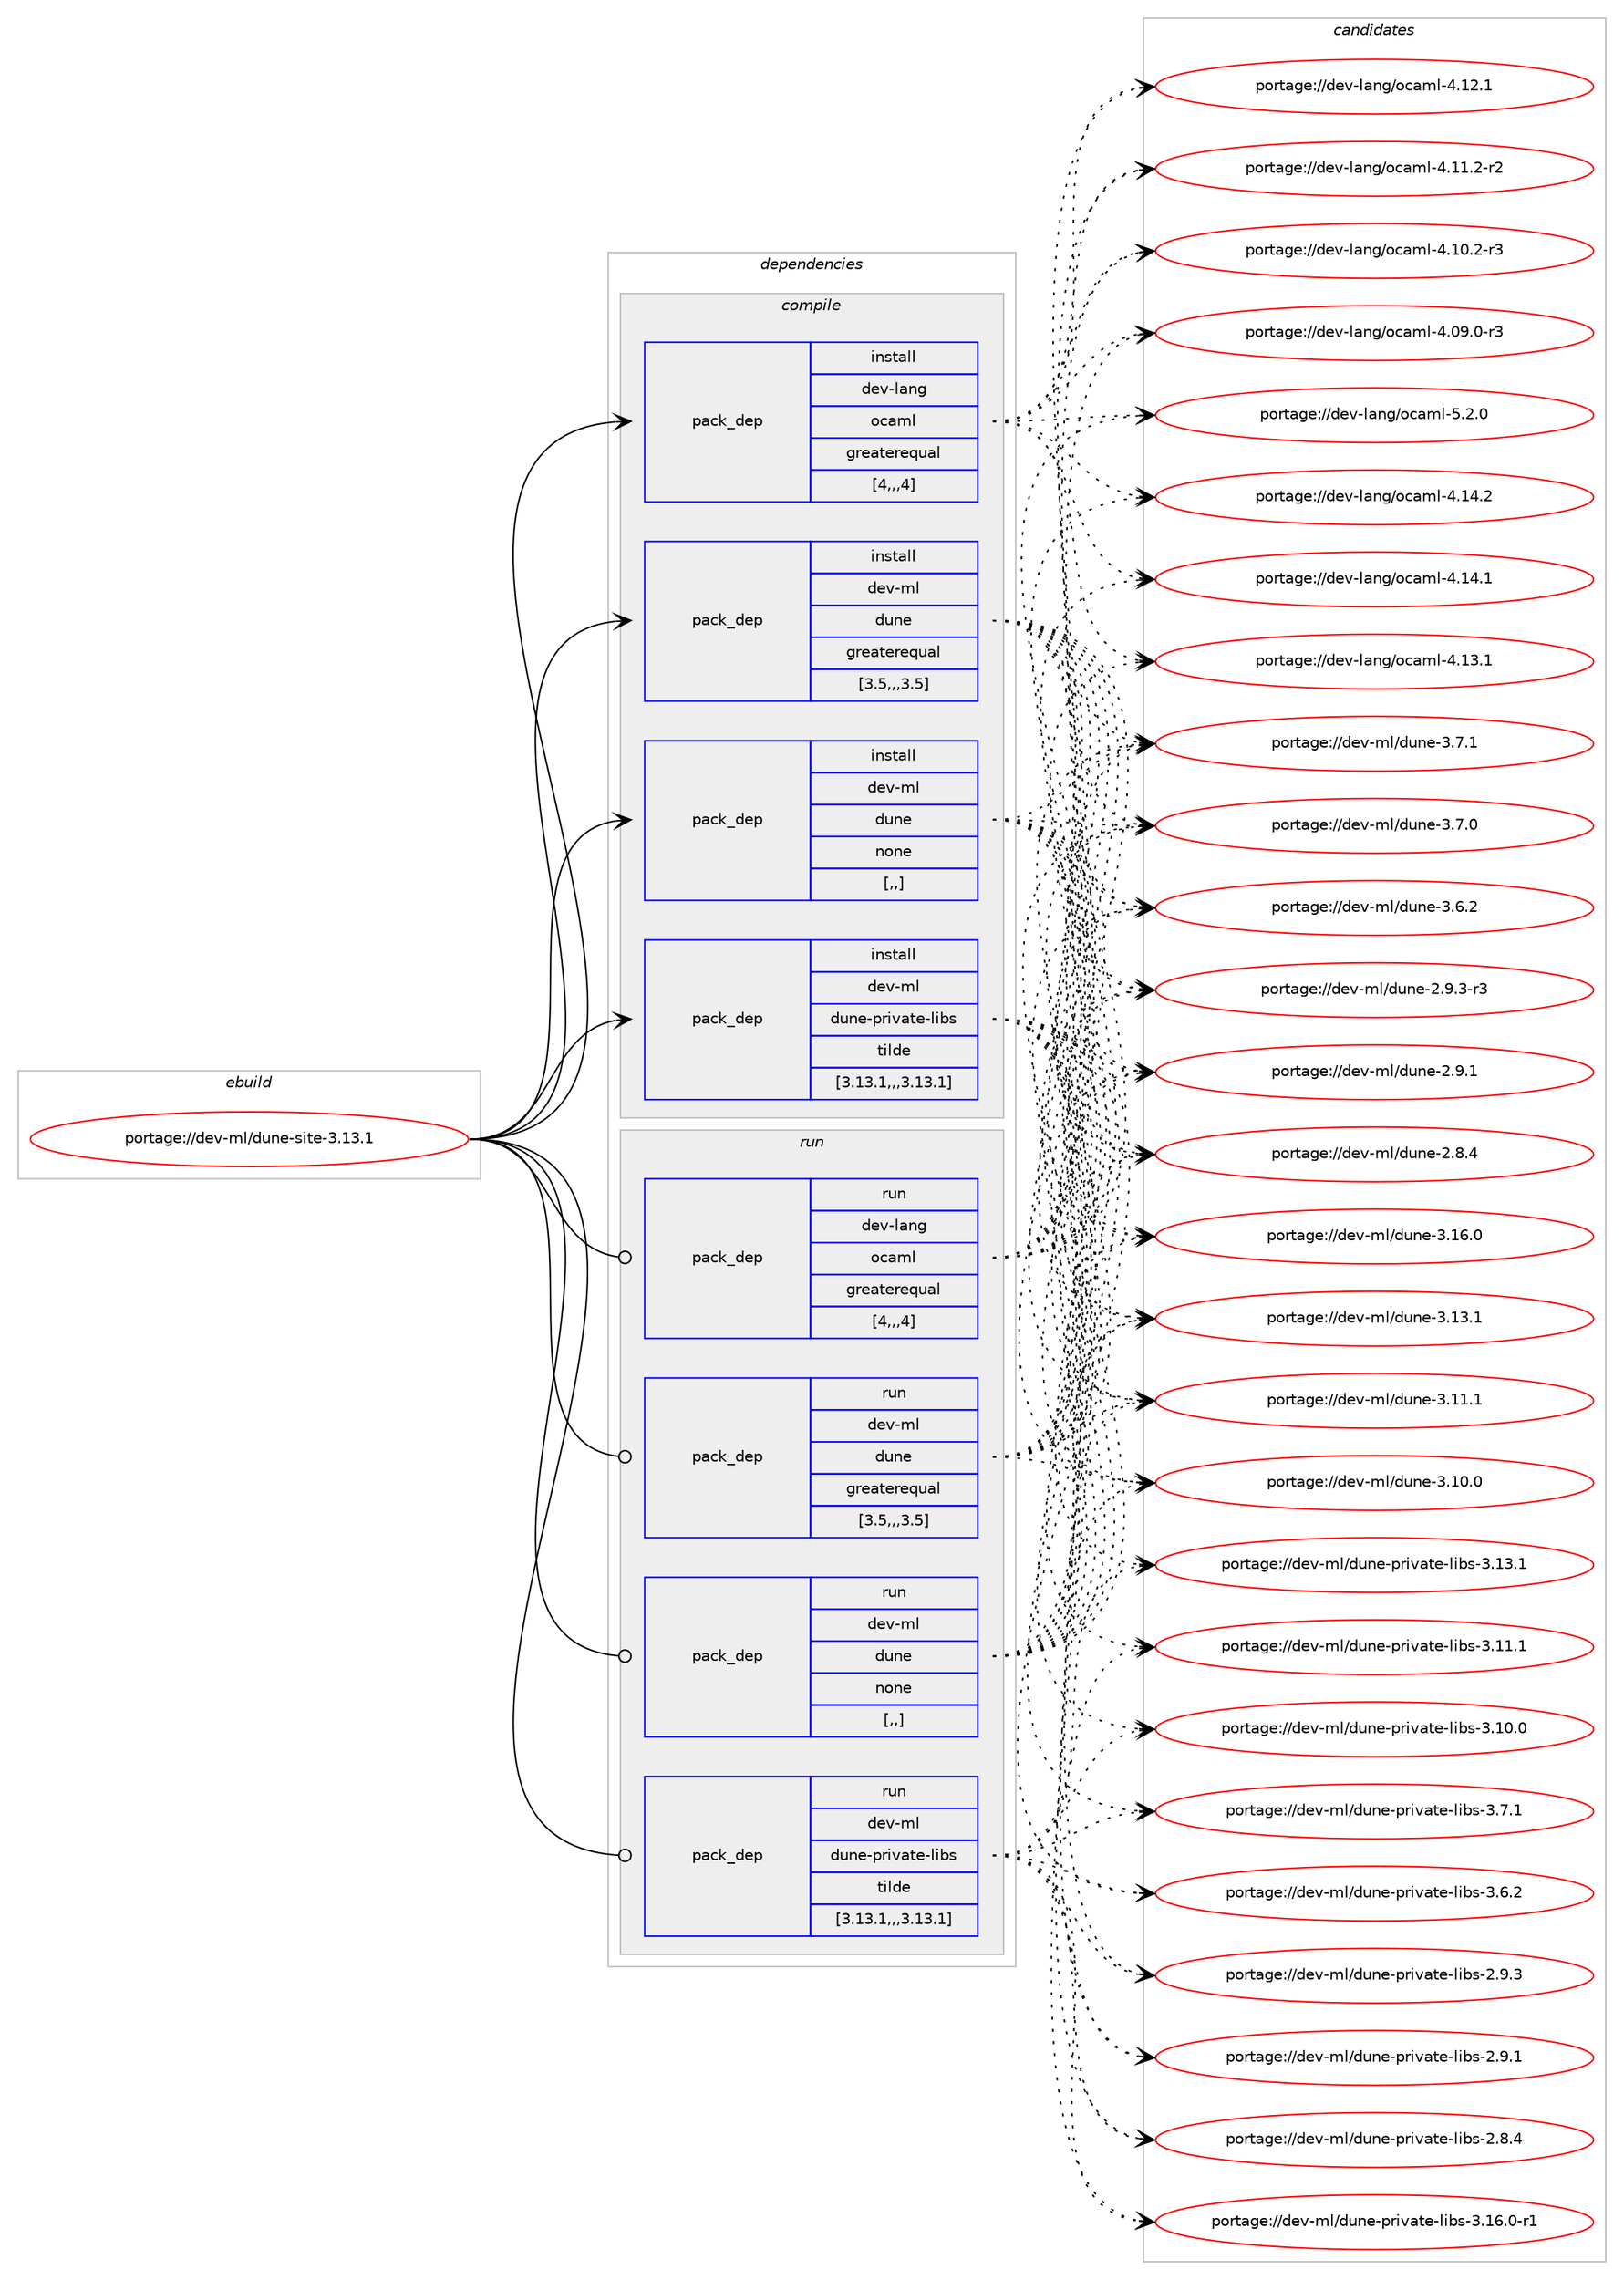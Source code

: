 digraph prolog {

# *************
# Graph options
# *************

newrank=true;
concentrate=true;
compound=true;
graph [rankdir=LR,fontname=Helvetica,fontsize=10,ranksep=1.5];#, ranksep=2.5, nodesep=0.2];
edge  [arrowhead=vee];
node  [fontname=Helvetica,fontsize=10];

# **********
# The ebuild
# **********

subgraph cluster_leftcol {
color=gray;
label=<<i>ebuild</i>>;
id [label="portage://dev-ml/dune-site-3.13.1", color=red, width=4, href="../dev-ml/dune-site-3.13.1.svg"];
}

# ****************
# The dependencies
# ****************

subgraph cluster_midcol {
color=gray;
label=<<i>dependencies</i>>;
subgraph cluster_compile {
fillcolor="#eeeeee";
style=filled;
label=<<i>compile</i>>;
subgraph pack88724 {
dependency119245 [label=<<TABLE BORDER="0" CELLBORDER="1" CELLSPACING="0" CELLPADDING="4" WIDTH="220"><TR><TD ROWSPAN="6" CELLPADDING="30">pack_dep</TD></TR><TR><TD WIDTH="110">install</TD></TR><TR><TD>dev-lang</TD></TR><TR><TD>ocaml</TD></TR><TR><TD>greaterequal</TD></TR><TR><TD>[4,,,4]</TD></TR></TABLE>>, shape=none, color=blue];
}
id:e -> dependency119245:w [weight=20,style="solid",arrowhead="vee"];
subgraph pack88725 {
dependency119246 [label=<<TABLE BORDER="0" CELLBORDER="1" CELLSPACING="0" CELLPADDING="4" WIDTH="220"><TR><TD ROWSPAN="6" CELLPADDING="30">pack_dep</TD></TR><TR><TD WIDTH="110">install</TD></TR><TR><TD>dev-ml</TD></TR><TR><TD>dune</TD></TR><TR><TD>greaterequal</TD></TR><TR><TD>[3.5,,,3.5]</TD></TR></TABLE>>, shape=none, color=blue];
}
id:e -> dependency119246:w [weight=20,style="solid",arrowhead="vee"];
subgraph pack88726 {
dependency119247 [label=<<TABLE BORDER="0" CELLBORDER="1" CELLSPACING="0" CELLPADDING="4" WIDTH="220"><TR><TD ROWSPAN="6" CELLPADDING="30">pack_dep</TD></TR><TR><TD WIDTH="110">install</TD></TR><TR><TD>dev-ml</TD></TR><TR><TD>dune</TD></TR><TR><TD>none</TD></TR><TR><TD>[,,]</TD></TR></TABLE>>, shape=none, color=blue];
}
id:e -> dependency119247:w [weight=20,style="solid",arrowhead="vee"];
subgraph pack88727 {
dependency119248 [label=<<TABLE BORDER="0" CELLBORDER="1" CELLSPACING="0" CELLPADDING="4" WIDTH="220"><TR><TD ROWSPAN="6" CELLPADDING="30">pack_dep</TD></TR><TR><TD WIDTH="110">install</TD></TR><TR><TD>dev-ml</TD></TR><TR><TD>dune-private-libs</TD></TR><TR><TD>tilde</TD></TR><TR><TD>[3.13.1,,,3.13.1]</TD></TR></TABLE>>, shape=none, color=blue];
}
id:e -> dependency119248:w [weight=20,style="solid",arrowhead="vee"];
}
subgraph cluster_compileandrun {
fillcolor="#eeeeee";
style=filled;
label=<<i>compile and run</i>>;
}
subgraph cluster_run {
fillcolor="#eeeeee";
style=filled;
label=<<i>run</i>>;
subgraph pack88728 {
dependency119249 [label=<<TABLE BORDER="0" CELLBORDER="1" CELLSPACING="0" CELLPADDING="4" WIDTH="220"><TR><TD ROWSPAN="6" CELLPADDING="30">pack_dep</TD></TR><TR><TD WIDTH="110">run</TD></TR><TR><TD>dev-lang</TD></TR><TR><TD>ocaml</TD></TR><TR><TD>greaterequal</TD></TR><TR><TD>[4,,,4]</TD></TR></TABLE>>, shape=none, color=blue];
}
id:e -> dependency119249:w [weight=20,style="solid",arrowhead="odot"];
subgraph pack88729 {
dependency119250 [label=<<TABLE BORDER="0" CELLBORDER="1" CELLSPACING="0" CELLPADDING="4" WIDTH="220"><TR><TD ROWSPAN="6" CELLPADDING="30">pack_dep</TD></TR><TR><TD WIDTH="110">run</TD></TR><TR><TD>dev-ml</TD></TR><TR><TD>dune</TD></TR><TR><TD>greaterequal</TD></TR><TR><TD>[3.5,,,3.5]</TD></TR></TABLE>>, shape=none, color=blue];
}
id:e -> dependency119250:w [weight=20,style="solid",arrowhead="odot"];
subgraph pack88730 {
dependency119251 [label=<<TABLE BORDER="0" CELLBORDER="1" CELLSPACING="0" CELLPADDING="4" WIDTH="220"><TR><TD ROWSPAN="6" CELLPADDING="30">pack_dep</TD></TR><TR><TD WIDTH="110">run</TD></TR><TR><TD>dev-ml</TD></TR><TR><TD>dune</TD></TR><TR><TD>none</TD></TR><TR><TD>[,,]</TD></TR></TABLE>>, shape=none, color=blue];
}
id:e -> dependency119251:w [weight=20,style="solid",arrowhead="odot"];
subgraph pack88731 {
dependency119252 [label=<<TABLE BORDER="0" CELLBORDER="1" CELLSPACING="0" CELLPADDING="4" WIDTH="220"><TR><TD ROWSPAN="6" CELLPADDING="30">pack_dep</TD></TR><TR><TD WIDTH="110">run</TD></TR><TR><TD>dev-ml</TD></TR><TR><TD>dune-private-libs</TD></TR><TR><TD>tilde</TD></TR><TR><TD>[3.13.1,,,3.13.1]</TD></TR></TABLE>>, shape=none, color=blue];
}
id:e -> dependency119252:w [weight=20,style="solid",arrowhead="odot"];
}
}

# **************
# The candidates
# **************

subgraph cluster_choices {
rank=same;
color=gray;
label=<<i>candidates</i>>;

subgraph choice88724 {
color=black;
nodesep=1;
choice1001011184510897110103471119997109108455346504648 [label="portage://dev-lang/ocaml-5.2.0", color=red, width=4,href="../dev-lang/ocaml-5.2.0.svg"];
choice100101118451089711010347111999710910845524649524650 [label="portage://dev-lang/ocaml-4.14.2", color=red, width=4,href="../dev-lang/ocaml-4.14.2.svg"];
choice100101118451089711010347111999710910845524649524649 [label="portage://dev-lang/ocaml-4.14.1", color=red, width=4,href="../dev-lang/ocaml-4.14.1.svg"];
choice100101118451089711010347111999710910845524649514649 [label="portage://dev-lang/ocaml-4.13.1", color=red, width=4,href="../dev-lang/ocaml-4.13.1.svg"];
choice100101118451089711010347111999710910845524649504649 [label="portage://dev-lang/ocaml-4.12.1", color=red, width=4,href="../dev-lang/ocaml-4.12.1.svg"];
choice1001011184510897110103471119997109108455246494946504511450 [label="portage://dev-lang/ocaml-4.11.2-r2", color=red, width=4,href="../dev-lang/ocaml-4.11.2-r2.svg"];
choice1001011184510897110103471119997109108455246494846504511451 [label="portage://dev-lang/ocaml-4.10.2-r3", color=red, width=4,href="../dev-lang/ocaml-4.10.2-r3.svg"];
choice1001011184510897110103471119997109108455246485746484511451 [label="portage://dev-lang/ocaml-4.09.0-r3", color=red, width=4,href="../dev-lang/ocaml-4.09.0-r3.svg"];
dependency119245:e -> choice1001011184510897110103471119997109108455346504648:w [style=dotted,weight="100"];
dependency119245:e -> choice100101118451089711010347111999710910845524649524650:w [style=dotted,weight="100"];
dependency119245:e -> choice100101118451089711010347111999710910845524649524649:w [style=dotted,weight="100"];
dependency119245:e -> choice100101118451089711010347111999710910845524649514649:w [style=dotted,weight="100"];
dependency119245:e -> choice100101118451089711010347111999710910845524649504649:w [style=dotted,weight="100"];
dependency119245:e -> choice1001011184510897110103471119997109108455246494946504511450:w [style=dotted,weight="100"];
dependency119245:e -> choice1001011184510897110103471119997109108455246494846504511451:w [style=dotted,weight="100"];
dependency119245:e -> choice1001011184510897110103471119997109108455246485746484511451:w [style=dotted,weight="100"];
}
subgraph choice88725 {
color=black;
nodesep=1;
choice100101118451091084710011711010145514649544648 [label="portage://dev-ml/dune-3.16.0", color=red, width=4,href="../dev-ml/dune-3.16.0.svg"];
choice100101118451091084710011711010145514649514649 [label="portage://dev-ml/dune-3.13.1", color=red, width=4,href="../dev-ml/dune-3.13.1.svg"];
choice100101118451091084710011711010145514649494649 [label="portage://dev-ml/dune-3.11.1", color=red, width=4,href="../dev-ml/dune-3.11.1.svg"];
choice100101118451091084710011711010145514649484648 [label="portage://dev-ml/dune-3.10.0", color=red, width=4,href="../dev-ml/dune-3.10.0.svg"];
choice1001011184510910847100117110101455146554649 [label="portage://dev-ml/dune-3.7.1", color=red, width=4,href="../dev-ml/dune-3.7.1.svg"];
choice1001011184510910847100117110101455146554648 [label="portage://dev-ml/dune-3.7.0", color=red, width=4,href="../dev-ml/dune-3.7.0.svg"];
choice1001011184510910847100117110101455146544650 [label="portage://dev-ml/dune-3.6.2", color=red, width=4,href="../dev-ml/dune-3.6.2.svg"];
choice10010111845109108471001171101014550465746514511451 [label="portage://dev-ml/dune-2.9.3-r3", color=red, width=4,href="../dev-ml/dune-2.9.3-r3.svg"];
choice1001011184510910847100117110101455046574649 [label="portage://dev-ml/dune-2.9.1", color=red, width=4,href="../dev-ml/dune-2.9.1.svg"];
choice1001011184510910847100117110101455046564652 [label="portage://dev-ml/dune-2.8.4", color=red, width=4,href="../dev-ml/dune-2.8.4.svg"];
dependency119246:e -> choice100101118451091084710011711010145514649544648:w [style=dotted,weight="100"];
dependency119246:e -> choice100101118451091084710011711010145514649514649:w [style=dotted,weight="100"];
dependency119246:e -> choice100101118451091084710011711010145514649494649:w [style=dotted,weight="100"];
dependency119246:e -> choice100101118451091084710011711010145514649484648:w [style=dotted,weight="100"];
dependency119246:e -> choice1001011184510910847100117110101455146554649:w [style=dotted,weight="100"];
dependency119246:e -> choice1001011184510910847100117110101455146554648:w [style=dotted,weight="100"];
dependency119246:e -> choice1001011184510910847100117110101455146544650:w [style=dotted,weight="100"];
dependency119246:e -> choice10010111845109108471001171101014550465746514511451:w [style=dotted,weight="100"];
dependency119246:e -> choice1001011184510910847100117110101455046574649:w [style=dotted,weight="100"];
dependency119246:e -> choice1001011184510910847100117110101455046564652:w [style=dotted,weight="100"];
}
subgraph choice88726 {
color=black;
nodesep=1;
choice100101118451091084710011711010145514649544648 [label="portage://dev-ml/dune-3.16.0", color=red, width=4,href="../dev-ml/dune-3.16.0.svg"];
choice100101118451091084710011711010145514649514649 [label="portage://dev-ml/dune-3.13.1", color=red, width=4,href="../dev-ml/dune-3.13.1.svg"];
choice100101118451091084710011711010145514649494649 [label="portage://dev-ml/dune-3.11.1", color=red, width=4,href="../dev-ml/dune-3.11.1.svg"];
choice100101118451091084710011711010145514649484648 [label="portage://dev-ml/dune-3.10.0", color=red, width=4,href="../dev-ml/dune-3.10.0.svg"];
choice1001011184510910847100117110101455146554649 [label="portage://dev-ml/dune-3.7.1", color=red, width=4,href="../dev-ml/dune-3.7.1.svg"];
choice1001011184510910847100117110101455146554648 [label="portage://dev-ml/dune-3.7.0", color=red, width=4,href="../dev-ml/dune-3.7.0.svg"];
choice1001011184510910847100117110101455146544650 [label="portage://dev-ml/dune-3.6.2", color=red, width=4,href="../dev-ml/dune-3.6.2.svg"];
choice10010111845109108471001171101014550465746514511451 [label="portage://dev-ml/dune-2.9.3-r3", color=red, width=4,href="../dev-ml/dune-2.9.3-r3.svg"];
choice1001011184510910847100117110101455046574649 [label="portage://dev-ml/dune-2.9.1", color=red, width=4,href="../dev-ml/dune-2.9.1.svg"];
choice1001011184510910847100117110101455046564652 [label="portage://dev-ml/dune-2.8.4", color=red, width=4,href="../dev-ml/dune-2.8.4.svg"];
dependency119247:e -> choice100101118451091084710011711010145514649544648:w [style=dotted,weight="100"];
dependency119247:e -> choice100101118451091084710011711010145514649514649:w [style=dotted,weight="100"];
dependency119247:e -> choice100101118451091084710011711010145514649494649:w [style=dotted,weight="100"];
dependency119247:e -> choice100101118451091084710011711010145514649484648:w [style=dotted,weight="100"];
dependency119247:e -> choice1001011184510910847100117110101455146554649:w [style=dotted,weight="100"];
dependency119247:e -> choice1001011184510910847100117110101455146554648:w [style=dotted,weight="100"];
dependency119247:e -> choice1001011184510910847100117110101455146544650:w [style=dotted,weight="100"];
dependency119247:e -> choice10010111845109108471001171101014550465746514511451:w [style=dotted,weight="100"];
dependency119247:e -> choice1001011184510910847100117110101455046574649:w [style=dotted,weight="100"];
dependency119247:e -> choice1001011184510910847100117110101455046564652:w [style=dotted,weight="100"];
}
subgraph choice88727 {
color=black;
nodesep=1;
choice100101118451091084710011711010145112114105118971161014510810598115455146495446484511449 [label="portage://dev-ml/dune-private-libs-3.16.0-r1", color=red, width=4,href="../dev-ml/dune-private-libs-3.16.0-r1.svg"];
choice10010111845109108471001171101014511211410511897116101451081059811545514649514649 [label="portage://dev-ml/dune-private-libs-3.13.1", color=red, width=4,href="../dev-ml/dune-private-libs-3.13.1.svg"];
choice10010111845109108471001171101014511211410511897116101451081059811545514649494649 [label="portage://dev-ml/dune-private-libs-3.11.1", color=red, width=4,href="../dev-ml/dune-private-libs-3.11.1.svg"];
choice10010111845109108471001171101014511211410511897116101451081059811545514649484648 [label="portage://dev-ml/dune-private-libs-3.10.0", color=red, width=4,href="../dev-ml/dune-private-libs-3.10.0.svg"];
choice100101118451091084710011711010145112114105118971161014510810598115455146554649 [label="portage://dev-ml/dune-private-libs-3.7.1", color=red, width=4,href="../dev-ml/dune-private-libs-3.7.1.svg"];
choice100101118451091084710011711010145112114105118971161014510810598115455146544650 [label="portage://dev-ml/dune-private-libs-3.6.2", color=red, width=4,href="../dev-ml/dune-private-libs-3.6.2.svg"];
choice100101118451091084710011711010145112114105118971161014510810598115455046574651 [label="portage://dev-ml/dune-private-libs-2.9.3", color=red, width=4,href="../dev-ml/dune-private-libs-2.9.3.svg"];
choice100101118451091084710011711010145112114105118971161014510810598115455046574649 [label="portage://dev-ml/dune-private-libs-2.9.1", color=red, width=4,href="../dev-ml/dune-private-libs-2.9.1.svg"];
choice100101118451091084710011711010145112114105118971161014510810598115455046564652 [label="portage://dev-ml/dune-private-libs-2.8.4", color=red, width=4,href="../dev-ml/dune-private-libs-2.8.4.svg"];
dependency119248:e -> choice100101118451091084710011711010145112114105118971161014510810598115455146495446484511449:w [style=dotted,weight="100"];
dependency119248:e -> choice10010111845109108471001171101014511211410511897116101451081059811545514649514649:w [style=dotted,weight="100"];
dependency119248:e -> choice10010111845109108471001171101014511211410511897116101451081059811545514649494649:w [style=dotted,weight="100"];
dependency119248:e -> choice10010111845109108471001171101014511211410511897116101451081059811545514649484648:w [style=dotted,weight="100"];
dependency119248:e -> choice100101118451091084710011711010145112114105118971161014510810598115455146554649:w [style=dotted,weight="100"];
dependency119248:e -> choice100101118451091084710011711010145112114105118971161014510810598115455146544650:w [style=dotted,weight="100"];
dependency119248:e -> choice100101118451091084710011711010145112114105118971161014510810598115455046574651:w [style=dotted,weight="100"];
dependency119248:e -> choice100101118451091084710011711010145112114105118971161014510810598115455046574649:w [style=dotted,weight="100"];
dependency119248:e -> choice100101118451091084710011711010145112114105118971161014510810598115455046564652:w [style=dotted,weight="100"];
}
subgraph choice88728 {
color=black;
nodesep=1;
choice1001011184510897110103471119997109108455346504648 [label="portage://dev-lang/ocaml-5.2.0", color=red, width=4,href="../dev-lang/ocaml-5.2.0.svg"];
choice100101118451089711010347111999710910845524649524650 [label="portage://dev-lang/ocaml-4.14.2", color=red, width=4,href="../dev-lang/ocaml-4.14.2.svg"];
choice100101118451089711010347111999710910845524649524649 [label="portage://dev-lang/ocaml-4.14.1", color=red, width=4,href="../dev-lang/ocaml-4.14.1.svg"];
choice100101118451089711010347111999710910845524649514649 [label="portage://dev-lang/ocaml-4.13.1", color=red, width=4,href="../dev-lang/ocaml-4.13.1.svg"];
choice100101118451089711010347111999710910845524649504649 [label="portage://dev-lang/ocaml-4.12.1", color=red, width=4,href="../dev-lang/ocaml-4.12.1.svg"];
choice1001011184510897110103471119997109108455246494946504511450 [label="portage://dev-lang/ocaml-4.11.2-r2", color=red, width=4,href="../dev-lang/ocaml-4.11.2-r2.svg"];
choice1001011184510897110103471119997109108455246494846504511451 [label="portage://dev-lang/ocaml-4.10.2-r3", color=red, width=4,href="../dev-lang/ocaml-4.10.2-r3.svg"];
choice1001011184510897110103471119997109108455246485746484511451 [label="portage://dev-lang/ocaml-4.09.0-r3", color=red, width=4,href="../dev-lang/ocaml-4.09.0-r3.svg"];
dependency119249:e -> choice1001011184510897110103471119997109108455346504648:w [style=dotted,weight="100"];
dependency119249:e -> choice100101118451089711010347111999710910845524649524650:w [style=dotted,weight="100"];
dependency119249:e -> choice100101118451089711010347111999710910845524649524649:w [style=dotted,weight="100"];
dependency119249:e -> choice100101118451089711010347111999710910845524649514649:w [style=dotted,weight="100"];
dependency119249:e -> choice100101118451089711010347111999710910845524649504649:w [style=dotted,weight="100"];
dependency119249:e -> choice1001011184510897110103471119997109108455246494946504511450:w [style=dotted,weight="100"];
dependency119249:e -> choice1001011184510897110103471119997109108455246494846504511451:w [style=dotted,weight="100"];
dependency119249:e -> choice1001011184510897110103471119997109108455246485746484511451:w [style=dotted,weight="100"];
}
subgraph choice88729 {
color=black;
nodesep=1;
choice100101118451091084710011711010145514649544648 [label="portage://dev-ml/dune-3.16.0", color=red, width=4,href="../dev-ml/dune-3.16.0.svg"];
choice100101118451091084710011711010145514649514649 [label="portage://dev-ml/dune-3.13.1", color=red, width=4,href="../dev-ml/dune-3.13.1.svg"];
choice100101118451091084710011711010145514649494649 [label="portage://dev-ml/dune-3.11.1", color=red, width=4,href="../dev-ml/dune-3.11.1.svg"];
choice100101118451091084710011711010145514649484648 [label="portage://dev-ml/dune-3.10.0", color=red, width=4,href="../dev-ml/dune-3.10.0.svg"];
choice1001011184510910847100117110101455146554649 [label="portage://dev-ml/dune-3.7.1", color=red, width=4,href="../dev-ml/dune-3.7.1.svg"];
choice1001011184510910847100117110101455146554648 [label="portage://dev-ml/dune-3.7.0", color=red, width=4,href="../dev-ml/dune-3.7.0.svg"];
choice1001011184510910847100117110101455146544650 [label="portage://dev-ml/dune-3.6.2", color=red, width=4,href="../dev-ml/dune-3.6.2.svg"];
choice10010111845109108471001171101014550465746514511451 [label="portage://dev-ml/dune-2.9.3-r3", color=red, width=4,href="../dev-ml/dune-2.9.3-r3.svg"];
choice1001011184510910847100117110101455046574649 [label="portage://dev-ml/dune-2.9.1", color=red, width=4,href="../dev-ml/dune-2.9.1.svg"];
choice1001011184510910847100117110101455046564652 [label="portage://dev-ml/dune-2.8.4", color=red, width=4,href="../dev-ml/dune-2.8.4.svg"];
dependency119250:e -> choice100101118451091084710011711010145514649544648:w [style=dotted,weight="100"];
dependency119250:e -> choice100101118451091084710011711010145514649514649:w [style=dotted,weight="100"];
dependency119250:e -> choice100101118451091084710011711010145514649494649:w [style=dotted,weight="100"];
dependency119250:e -> choice100101118451091084710011711010145514649484648:w [style=dotted,weight="100"];
dependency119250:e -> choice1001011184510910847100117110101455146554649:w [style=dotted,weight="100"];
dependency119250:e -> choice1001011184510910847100117110101455146554648:w [style=dotted,weight="100"];
dependency119250:e -> choice1001011184510910847100117110101455146544650:w [style=dotted,weight="100"];
dependency119250:e -> choice10010111845109108471001171101014550465746514511451:w [style=dotted,weight="100"];
dependency119250:e -> choice1001011184510910847100117110101455046574649:w [style=dotted,weight="100"];
dependency119250:e -> choice1001011184510910847100117110101455046564652:w [style=dotted,weight="100"];
}
subgraph choice88730 {
color=black;
nodesep=1;
choice100101118451091084710011711010145514649544648 [label="portage://dev-ml/dune-3.16.0", color=red, width=4,href="../dev-ml/dune-3.16.0.svg"];
choice100101118451091084710011711010145514649514649 [label="portage://dev-ml/dune-3.13.1", color=red, width=4,href="../dev-ml/dune-3.13.1.svg"];
choice100101118451091084710011711010145514649494649 [label="portage://dev-ml/dune-3.11.1", color=red, width=4,href="../dev-ml/dune-3.11.1.svg"];
choice100101118451091084710011711010145514649484648 [label="portage://dev-ml/dune-3.10.0", color=red, width=4,href="../dev-ml/dune-3.10.0.svg"];
choice1001011184510910847100117110101455146554649 [label="portage://dev-ml/dune-3.7.1", color=red, width=4,href="../dev-ml/dune-3.7.1.svg"];
choice1001011184510910847100117110101455146554648 [label="portage://dev-ml/dune-3.7.0", color=red, width=4,href="../dev-ml/dune-3.7.0.svg"];
choice1001011184510910847100117110101455146544650 [label="portage://dev-ml/dune-3.6.2", color=red, width=4,href="../dev-ml/dune-3.6.2.svg"];
choice10010111845109108471001171101014550465746514511451 [label="portage://dev-ml/dune-2.9.3-r3", color=red, width=4,href="../dev-ml/dune-2.9.3-r3.svg"];
choice1001011184510910847100117110101455046574649 [label="portage://dev-ml/dune-2.9.1", color=red, width=4,href="../dev-ml/dune-2.9.1.svg"];
choice1001011184510910847100117110101455046564652 [label="portage://dev-ml/dune-2.8.4", color=red, width=4,href="../dev-ml/dune-2.8.4.svg"];
dependency119251:e -> choice100101118451091084710011711010145514649544648:w [style=dotted,weight="100"];
dependency119251:e -> choice100101118451091084710011711010145514649514649:w [style=dotted,weight="100"];
dependency119251:e -> choice100101118451091084710011711010145514649494649:w [style=dotted,weight="100"];
dependency119251:e -> choice100101118451091084710011711010145514649484648:w [style=dotted,weight="100"];
dependency119251:e -> choice1001011184510910847100117110101455146554649:w [style=dotted,weight="100"];
dependency119251:e -> choice1001011184510910847100117110101455146554648:w [style=dotted,weight="100"];
dependency119251:e -> choice1001011184510910847100117110101455146544650:w [style=dotted,weight="100"];
dependency119251:e -> choice10010111845109108471001171101014550465746514511451:w [style=dotted,weight="100"];
dependency119251:e -> choice1001011184510910847100117110101455046574649:w [style=dotted,weight="100"];
dependency119251:e -> choice1001011184510910847100117110101455046564652:w [style=dotted,weight="100"];
}
subgraph choice88731 {
color=black;
nodesep=1;
choice100101118451091084710011711010145112114105118971161014510810598115455146495446484511449 [label="portage://dev-ml/dune-private-libs-3.16.0-r1", color=red, width=4,href="../dev-ml/dune-private-libs-3.16.0-r1.svg"];
choice10010111845109108471001171101014511211410511897116101451081059811545514649514649 [label="portage://dev-ml/dune-private-libs-3.13.1", color=red, width=4,href="../dev-ml/dune-private-libs-3.13.1.svg"];
choice10010111845109108471001171101014511211410511897116101451081059811545514649494649 [label="portage://dev-ml/dune-private-libs-3.11.1", color=red, width=4,href="../dev-ml/dune-private-libs-3.11.1.svg"];
choice10010111845109108471001171101014511211410511897116101451081059811545514649484648 [label="portage://dev-ml/dune-private-libs-3.10.0", color=red, width=4,href="../dev-ml/dune-private-libs-3.10.0.svg"];
choice100101118451091084710011711010145112114105118971161014510810598115455146554649 [label="portage://dev-ml/dune-private-libs-3.7.1", color=red, width=4,href="../dev-ml/dune-private-libs-3.7.1.svg"];
choice100101118451091084710011711010145112114105118971161014510810598115455146544650 [label="portage://dev-ml/dune-private-libs-3.6.2", color=red, width=4,href="../dev-ml/dune-private-libs-3.6.2.svg"];
choice100101118451091084710011711010145112114105118971161014510810598115455046574651 [label="portage://dev-ml/dune-private-libs-2.9.3", color=red, width=4,href="../dev-ml/dune-private-libs-2.9.3.svg"];
choice100101118451091084710011711010145112114105118971161014510810598115455046574649 [label="portage://dev-ml/dune-private-libs-2.9.1", color=red, width=4,href="../dev-ml/dune-private-libs-2.9.1.svg"];
choice100101118451091084710011711010145112114105118971161014510810598115455046564652 [label="portage://dev-ml/dune-private-libs-2.8.4", color=red, width=4,href="../dev-ml/dune-private-libs-2.8.4.svg"];
dependency119252:e -> choice100101118451091084710011711010145112114105118971161014510810598115455146495446484511449:w [style=dotted,weight="100"];
dependency119252:e -> choice10010111845109108471001171101014511211410511897116101451081059811545514649514649:w [style=dotted,weight="100"];
dependency119252:e -> choice10010111845109108471001171101014511211410511897116101451081059811545514649494649:w [style=dotted,weight="100"];
dependency119252:e -> choice10010111845109108471001171101014511211410511897116101451081059811545514649484648:w [style=dotted,weight="100"];
dependency119252:e -> choice100101118451091084710011711010145112114105118971161014510810598115455146554649:w [style=dotted,weight="100"];
dependency119252:e -> choice100101118451091084710011711010145112114105118971161014510810598115455146544650:w [style=dotted,weight="100"];
dependency119252:e -> choice100101118451091084710011711010145112114105118971161014510810598115455046574651:w [style=dotted,weight="100"];
dependency119252:e -> choice100101118451091084710011711010145112114105118971161014510810598115455046574649:w [style=dotted,weight="100"];
dependency119252:e -> choice100101118451091084710011711010145112114105118971161014510810598115455046564652:w [style=dotted,weight="100"];
}
}

}
